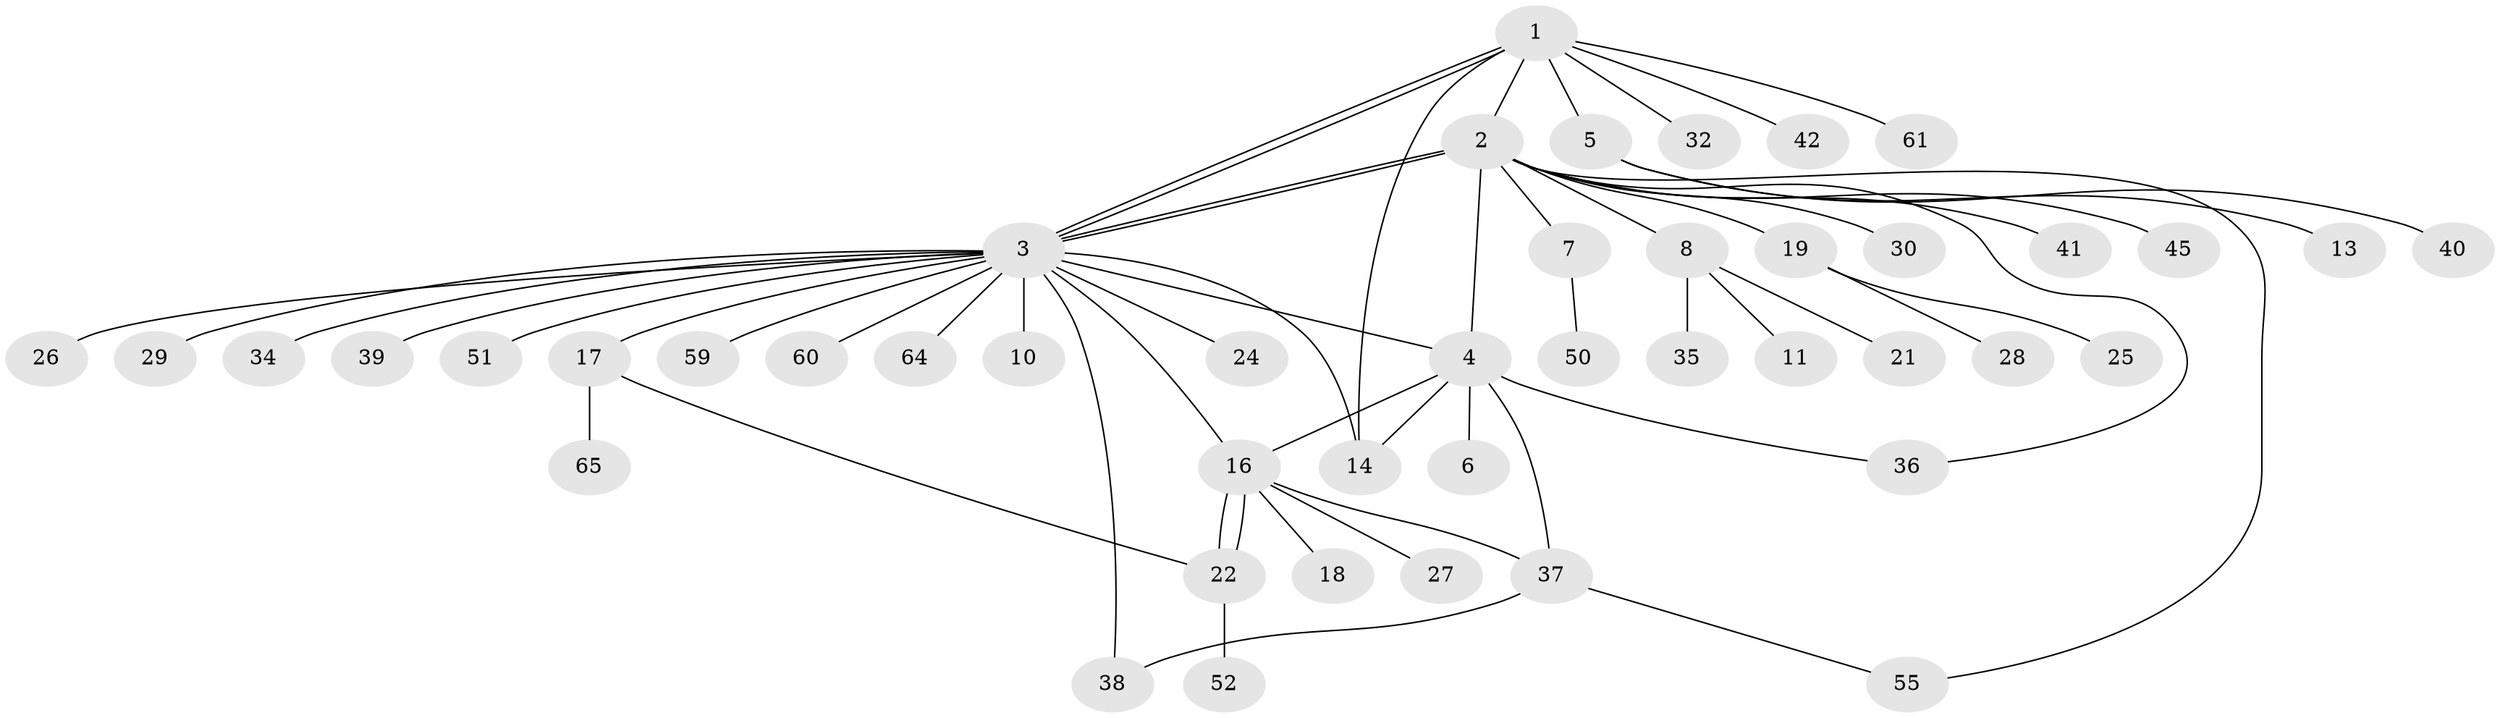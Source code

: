 // original degree distribution, {8: 0.015384615384615385, 16: 0.015384615384615385, 19: 0.015384615384615385, 10: 0.015384615384615385, 3: 0.12307692307692308, 2: 0.15384615384615385, 4: 0.046153846153846156, 1: 0.5538461538461539, 9: 0.015384615384615385, 5: 0.03076923076923077, 6: 0.015384615384615385}
// Generated by graph-tools (version 1.1) at 2025/18/03/04/25 18:18:19]
// undirected, 45 vertices, 57 edges
graph export_dot {
graph [start="1"]
  node [color=gray90,style=filled];
  1;
  2 [super="+23+20"];
  3;
  4 [super="+33+15+9"];
  5;
  6 [super="+31"];
  7;
  8;
  10;
  11;
  13;
  14 [super="+49+47"];
  16 [super="+46+58"];
  17;
  18;
  19;
  21;
  22;
  24;
  25;
  26;
  27;
  28;
  29;
  30;
  32;
  34;
  35 [super="+56"];
  36 [super="+44"];
  37;
  38;
  39;
  40;
  41;
  42;
  45;
  50;
  51;
  52 [super="+57"];
  55;
  59;
  60;
  61;
  64;
  65;
  1 -- 2;
  1 -- 3;
  1 -- 3;
  1 -- 5;
  1 -- 32;
  1 -- 42;
  1 -- 61;
  1 -- 14;
  2 -- 3;
  2 -- 3;
  2 -- 4 [weight=5];
  2 -- 7;
  2 -- 8;
  2 -- 19;
  2 -- 30;
  2 -- 36;
  2 -- 41;
  2 -- 45;
  2 -- 55;
  3 -- 4;
  3 -- 10;
  3 -- 16;
  3 -- 17;
  3 -- 24;
  3 -- 26;
  3 -- 29;
  3 -- 34;
  3 -- 38;
  3 -- 39;
  3 -- 51;
  3 -- 59;
  3 -- 60;
  3 -- 64;
  3 -- 14;
  4 -- 6 [weight=2];
  4 -- 16;
  4 -- 37 [weight=2];
  4 -- 36;
  4 -- 14;
  5 -- 13;
  5 -- 40;
  7 -- 50;
  8 -- 11;
  8 -- 21;
  8 -- 35;
  16 -- 18;
  16 -- 22 [weight=2];
  16 -- 22;
  16 -- 27;
  16 -- 37;
  17 -- 22;
  17 -- 65;
  19 -- 25;
  19 -- 28;
  22 -- 52;
  37 -- 38;
  37 -- 55;
}
